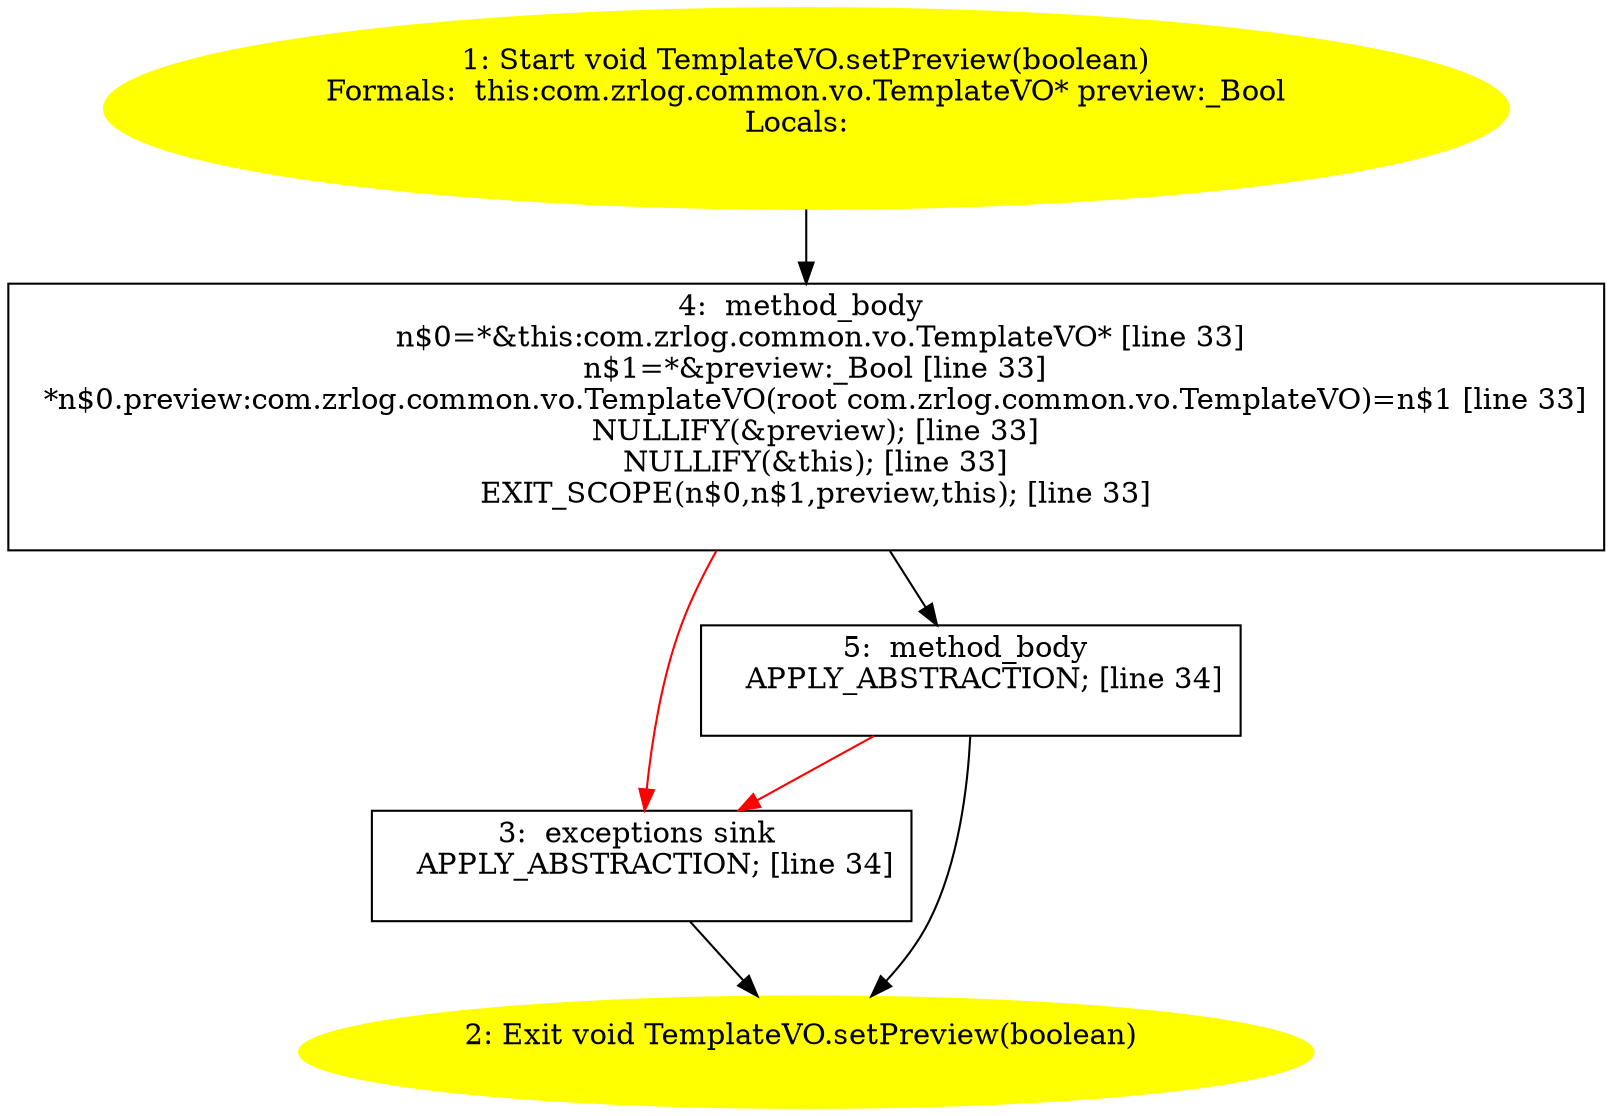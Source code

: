 /* @generated */
digraph cfg {
"com.zrlog.common.vo.TemplateVO.setPreview(boolean):void.fcd2c5f8a12582d63f5e04e476275a0c_1" [label="1: Start void TemplateVO.setPreview(boolean)\nFormals:  this:com.zrlog.common.vo.TemplateVO* preview:_Bool\nLocals:  \n  " color=yellow style=filled]
	

	 "com.zrlog.common.vo.TemplateVO.setPreview(boolean):void.fcd2c5f8a12582d63f5e04e476275a0c_1" -> "com.zrlog.common.vo.TemplateVO.setPreview(boolean):void.fcd2c5f8a12582d63f5e04e476275a0c_4" ;
"com.zrlog.common.vo.TemplateVO.setPreview(boolean):void.fcd2c5f8a12582d63f5e04e476275a0c_2" [label="2: Exit void TemplateVO.setPreview(boolean) \n  " color=yellow style=filled]
	

"com.zrlog.common.vo.TemplateVO.setPreview(boolean):void.fcd2c5f8a12582d63f5e04e476275a0c_3" [label="3:  exceptions sink \n   APPLY_ABSTRACTION; [line 34]\n " shape="box"]
	

	 "com.zrlog.common.vo.TemplateVO.setPreview(boolean):void.fcd2c5f8a12582d63f5e04e476275a0c_3" -> "com.zrlog.common.vo.TemplateVO.setPreview(boolean):void.fcd2c5f8a12582d63f5e04e476275a0c_2" ;
"com.zrlog.common.vo.TemplateVO.setPreview(boolean):void.fcd2c5f8a12582d63f5e04e476275a0c_4" [label="4:  method_body \n   n$0=*&this:com.zrlog.common.vo.TemplateVO* [line 33]\n  n$1=*&preview:_Bool [line 33]\n  *n$0.preview:com.zrlog.common.vo.TemplateVO(root com.zrlog.common.vo.TemplateVO)=n$1 [line 33]\n  NULLIFY(&preview); [line 33]\n  NULLIFY(&this); [line 33]\n  EXIT_SCOPE(n$0,n$1,preview,this); [line 33]\n " shape="box"]
	

	 "com.zrlog.common.vo.TemplateVO.setPreview(boolean):void.fcd2c5f8a12582d63f5e04e476275a0c_4" -> "com.zrlog.common.vo.TemplateVO.setPreview(boolean):void.fcd2c5f8a12582d63f5e04e476275a0c_5" ;
	 "com.zrlog.common.vo.TemplateVO.setPreview(boolean):void.fcd2c5f8a12582d63f5e04e476275a0c_4" -> "com.zrlog.common.vo.TemplateVO.setPreview(boolean):void.fcd2c5f8a12582d63f5e04e476275a0c_3" [color="red" ];
"com.zrlog.common.vo.TemplateVO.setPreview(boolean):void.fcd2c5f8a12582d63f5e04e476275a0c_5" [label="5:  method_body \n   APPLY_ABSTRACTION; [line 34]\n " shape="box"]
	

	 "com.zrlog.common.vo.TemplateVO.setPreview(boolean):void.fcd2c5f8a12582d63f5e04e476275a0c_5" -> "com.zrlog.common.vo.TemplateVO.setPreview(boolean):void.fcd2c5f8a12582d63f5e04e476275a0c_2" ;
	 "com.zrlog.common.vo.TemplateVO.setPreview(boolean):void.fcd2c5f8a12582d63f5e04e476275a0c_5" -> "com.zrlog.common.vo.TemplateVO.setPreview(boolean):void.fcd2c5f8a12582d63f5e04e476275a0c_3" [color="red" ];
}
